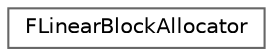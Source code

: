 digraph "Graphical Class Hierarchy"
{
 // INTERACTIVE_SVG=YES
 // LATEX_PDF_SIZE
  bgcolor="transparent";
  edge [fontname=Helvetica,fontsize=10,labelfontname=Helvetica,labelfontsize=10];
  node [fontname=Helvetica,fontsize=10,shape=box,height=0.2,width=0.4];
  rankdir="LR";
  Node0 [id="Node000000",label="FLinearBlockAllocator",height=0.2,width=0.4,color="grey40", fillcolor="white", style="filled",URL="$d4/d21/structFLinearBlockAllocator.html",tooltip=" "];
}
